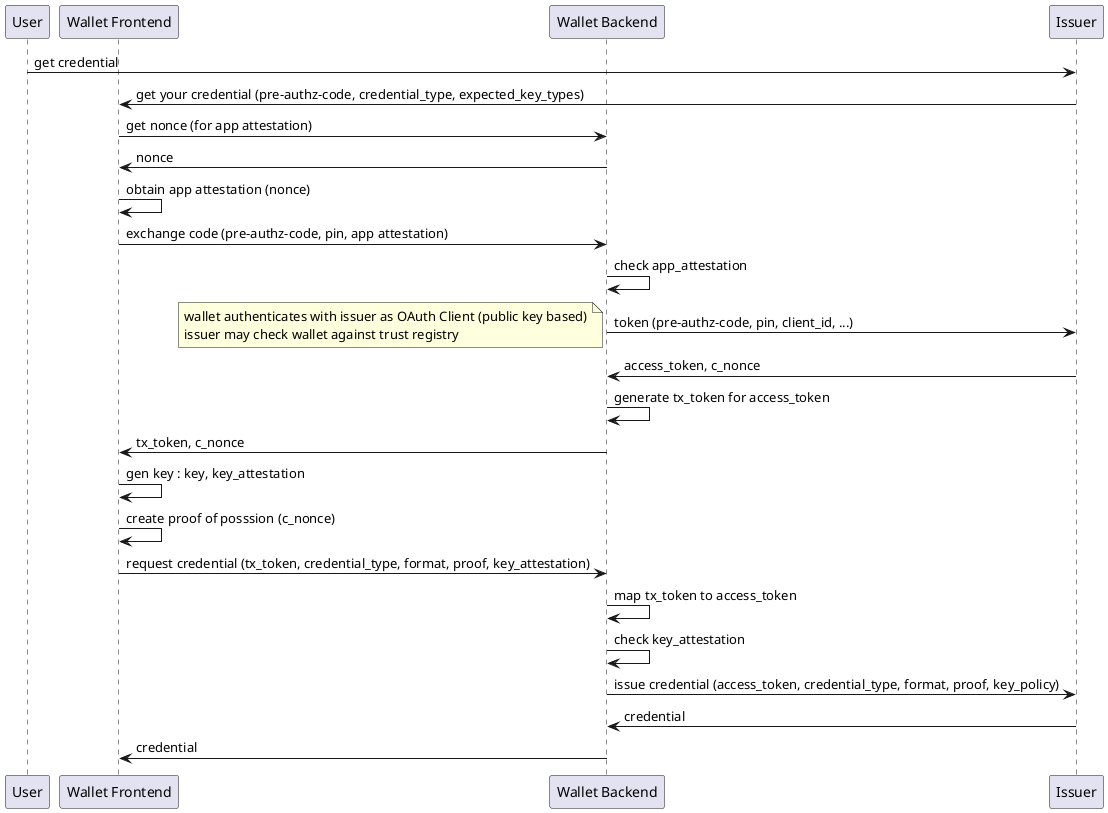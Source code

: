 @startuml
participant User as u
participant "Wallet Frontend" as w
participant "Wallet Backend" as b
participant Issuer as i

u -> i : get credential
i -> w : get your credential (pre-authz-code, credential_type, expected_key_types)
w -> b : get nonce (for app attestation)
b -> w : nonce
w -> w : obtain app attestation (nonce)
w -> b : exchange code (pre-authz-code, pin, app attestation)
b -> b : check app_attestation
b -> i : token (pre-authz-code, pin, client_id, ...)
note left: wallet authenticates with issuer as OAuth Client (public key based)\nissuer may check wallet against trust registry
i -> b : access_token, c_nonce
b -> b : generate tx_token for access_token
b -> w: tx_token, c_nonce
w -> w : gen key : key, key_attestation
w -> w : create proof of posssion (c_nonce)
w -> b : request credential (tx_token, credential_type, format, proof, key_attestation)
b -> b : map tx_token to access_token
b -> b : check key_attestation
b -> i : issue credential (access_token, credential_type, format, proof, key_policy)
i -> b : credential
b -> w : credential
@enduml